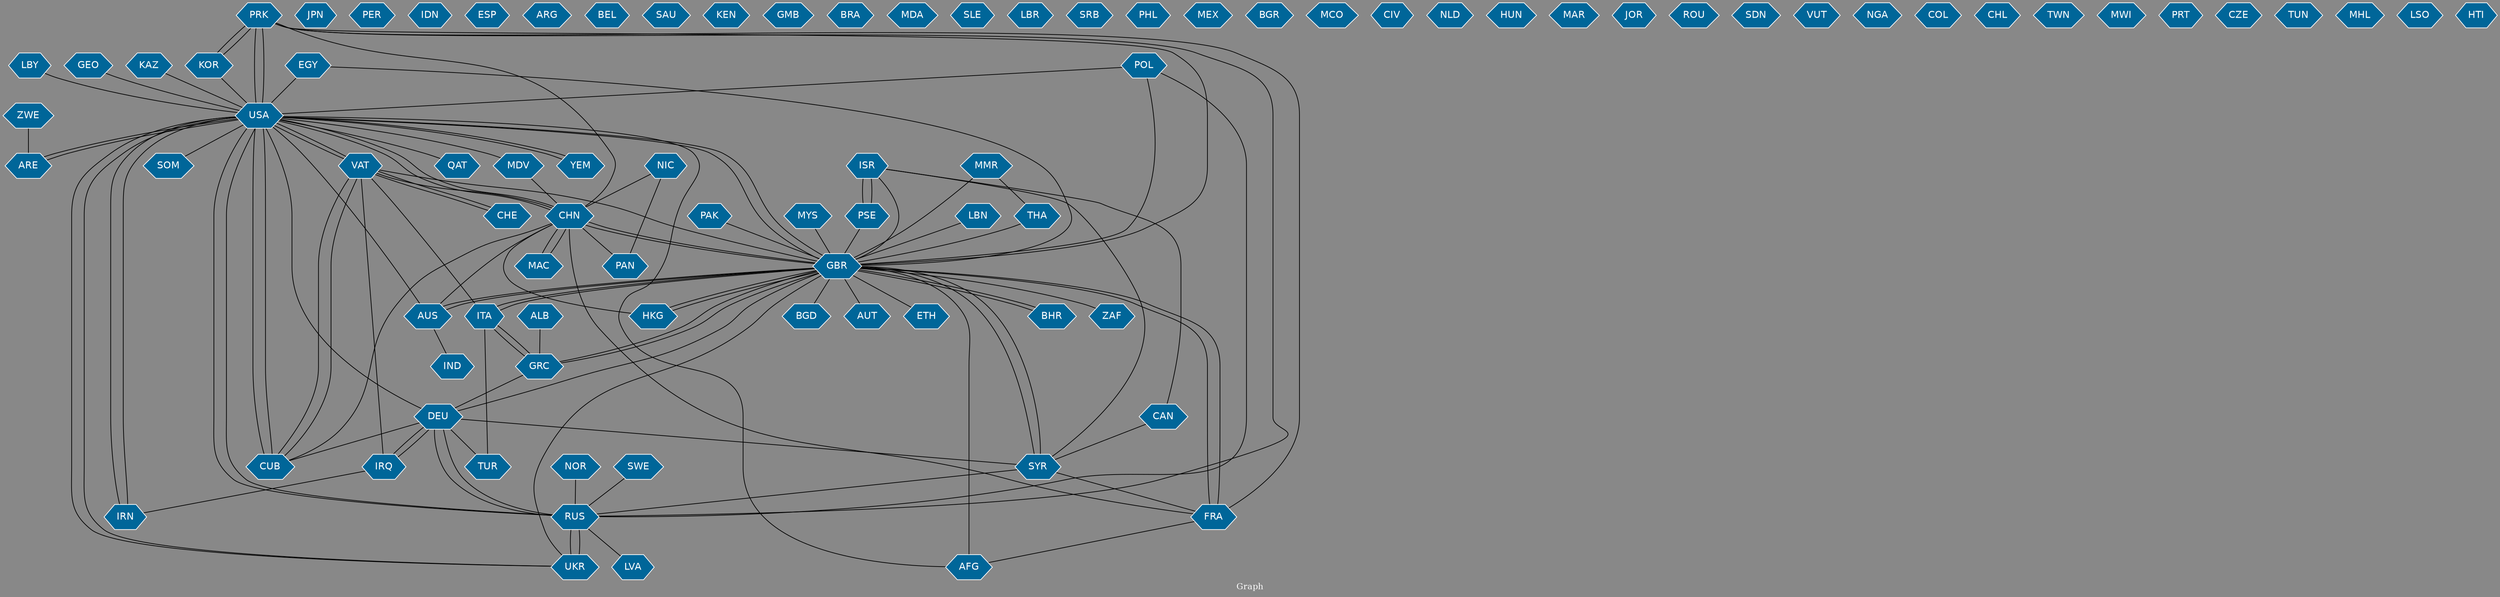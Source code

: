 // Countries together in item graph
graph {
	graph [bgcolor="#888888" fontcolor=white fontsize=12 label="Graph" outputorder=edgesfirst overlap=prism]
	node [color=white fillcolor="#006699" fontcolor=white fontname=Helvetica shape=hexagon style=filled]
	edge [arrowhead=open color=black fontcolor=white fontname=Courier fontsize=12]
		PRK [label=PRK]
		DEU [label=DEU]
		VAT [label=VAT]
		USA [label=USA]
		CUB [label=CUB]
		SYR [label=SYR]
		CHN [label=CHN]
		ITA [label=ITA]
		PAK [label=PAK]
		GBR [label=GBR]
		RUS [label=RUS]
		AUS [label=AUS]
		FRA [label=FRA]
		BHR [label=BHR]
		KOR [label=KOR]
		IRN [label=IRN]
		HKG [label=HKG]
		JPN [label=JPN]
		IND [label=IND]
		IRQ [label=IRQ]
		YEM [label=YEM]
		PER [label=PER]
		IDN [label=IDN]
		UKR [label=UKR]
		GRC [label=GRC]
		EGY [label=EGY]
		ESP [label=ESP]
		AFG [label=AFG]
		LBY [label=LBY]
		ARG [label=ARG]
		ZWE [label=ZWE]
		TUR [label=TUR]
		BEL [label=BEL]
		ARE [label=ARE]
		NIC [label=NIC]
		PAN [label=PAN]
		SAU [label=SAU]
		ISR [label=ISR]
		KEN [label=KEN]
		GMB [label=GMB]
		BRA [label=BRA]
		MYS [label=MYS]
		NOR [label=NOR]
		MDA [label=MDA]
		CHE [label=CHE]
		ZAF [label=ZAF]
		SWE [label=SWE]
		THA [label=THA]
		SLE [label=SLE]
		LBR [label=LBR]
		CAN [label=CAN]
		SRB [label=SRB]
		PHL [label=PHL]
		MEX [label=MEX]
		BGR [label=BGR]
		PSE [label=PSE]
		MCO [label=MCO]
		CIV [label=CIV]
		LBN [label=LBN]
		LVA [label=LVA]
		SOM [label=SOM]
		NLD [label=NLD]
		HUN [label=HUN]
		BGD [label=BGD]
		MAR [label=MAR]
		JOR [label=JOR]
		AUT [label=AUT]
		ROU [label=ROU]
		SDN [label=SDN]
		GEO [label=GEO]
		VUT [label=VUT]
		ETH [label=ETH]
		MDV [label=MDV]
		NGA [label=NGA]
		COL [label=COL]
		MAC [label=MAC]
		POL [label=POL]
		CHL [label=CHL]
		TWN [label=TWN]
		MWI [label=MWI]
		KAZ [label=KAZ]
		ALB [label=ALB]
		PRT [label=PRT]
		CZE [label=CZE]
		TUN [label=TUN]
		MHL [label=MHL]
		MMR [label=MMR]
		LSO [label=LSO]
		QAT [label=QAT]
		HTI [label=HTI]
			HKG -- GBR [weight=1]
			CHN -- MAC [weight=1]
			USA -- VAT [weight=2]
			CAN -- SYR [weight=1]
			VAT -- USA [weight=1]
			IRQ -- DEU [weight=1]
			POL -- GBR [weight=1]
			AFG -- GBR [weight=2]
			VAT -- CHE [weight=1]
			USA -- SOM [weight=1]
			RUS -- DEU [weight=1]
			LBY -- USA [weight=2]
			USA -- YEM [weight=2]
			NIC -- CHN [weight=1]
			VAT -- CUB [weight=1]
			GBR -- GRC [weight=2]
			PRK -- USA [weight=11]
			DEU -- SYR [weight=1]
			USA -- UKR [weight=1]
			USA -- IRN [weight=3]
			ARE -- USA [weight=2]
			KOR -- PRK [weight=1]
			USA -- AFG [weight=1]
			DEU -- RUS [weight=1]
			MAC -- CHN [weight=1]
			IRQ -- IRN [weight=2]
			KOR -- USA [weight=2]
			CHN -- USA [weight=1]
			AUS -- USA [weight=1]
			MYS -- GBR [weight=1]
			CHN -- GBR [weight=3]
			NOR -- RUS [weight=1]
			GBR -- CHN [weight=1]
			PAK -- GBR [weight=1]
			VAT -- GBR [weight=1]
			CHN -- AUS [weight=1]
			USA -- ARE [weight=2]
			GBR -- HKG [weight=1]
			MDV -- CHN [weight=1]
			GBR -- DEU [weight=1]
			EGY -- USA [weight=2]
			KAZ -- USA [weight=1]
			EGY -- GBR [weight=1]
			UKR -- USA [weight=1]
			USA -- RUS [weight=4]
			SYR -- RUS [weight=1]
			PSE -- ISR [weight=3]
			GEO -- USA [weight=1]
			CUB -- VAT [weight=2]
			ITA -- GBR [weight=2]
			ZWE -- ARE [weight=1]
			POL -- USA [weight=1]
			CHN -- CUB [weight=1]
			GBR -- AUS [weight=4]
			FRA -- PRK [weight=1]
			GBR -- SYR [weight=2]
			AUS -- GBR [weight=1]
			ISR -- PSE [weight=5]
			FRA -- GBR [weight=1]
			ITA -- TUR [weight=1]
			GBR -- ETH [weight=1]
			GBR -- FRA [weight=6]
			VAT -- IRQ [weight=1]
			SWE -- RUS [weight=2]
			PSE -- GBR [weight=1]
			THA -- GBR [weight=1]
			DEU -- IRQ [weight=1]
			VAT -- ITA [weight=2]
			ISR -- GBR [weight=1]
			VAT -- CHN [weight=1]
			PRK -- KOR [weight=2]
			RUS -- UKR [weight=3]
			IRN -- USA [weight=2]
			DEU -- CUB [weight=1]
			GRC -- GBR [weight=1]
			POL -- RUS [weight=1]
			PRK -- CHN [weight=3]
			USA -- QAT [weight=1]
			FRA -- AFG [weight=1]
			MMR -- GBR [weight=1]
			GBR -- USA [weight=3]
			GBR -- ZAF [weight=1]
			GBR -- PRK [weight=1]
			USA -- PRK [weight=9]
			GRC -- ITA [weight=1]
			BHR -- GBR [weight=4]
			UKR -- RUS [weight=5]
			ITA -- GRC [weight=2]
			ISR -- SYR [weight=2]
			RUS -- LVA [weight=1]
			LBN -- GBR [weight=2]
			GBR -- BHR [weight=1]
			CHE -- VAT [weight=1]
			ISR -- CAN [weight=1]
			GBR -- BGD [weight=2]
			DEU -- TUR [weight=1]
			GBR -- UKR [weight=1]
			YEM -- USA [weight=1]
			CHN -- PAN [weight=1]
			MMR -- THA [weight=1]
			RUS -- USA [weight=1]
			USA -- CUB [weight=15]
			DEU -- USA [weight=1]
			NIC -- PAN [weight=1]
			CUB -- USA [weight=9]
			GBR -- ITA [weight=1]
			FRA -- CHN [weight=1]
			GRC -- DEU [weight=1]
			USA -- CHN [weight=2]
			ALB -- GRC [weight=1]
			SYR -- FRA [weight=1]
			GBR -- AUT [weight=1]
			USA -- MDV [weight=1]
			PRK -- RUS [weight=1]
			SYR -- GBR [weight=1]
			USA -- GBR [weight=2]
			AUS -- IND [weight=1]
			CHN -- HKG [weight=1]
}